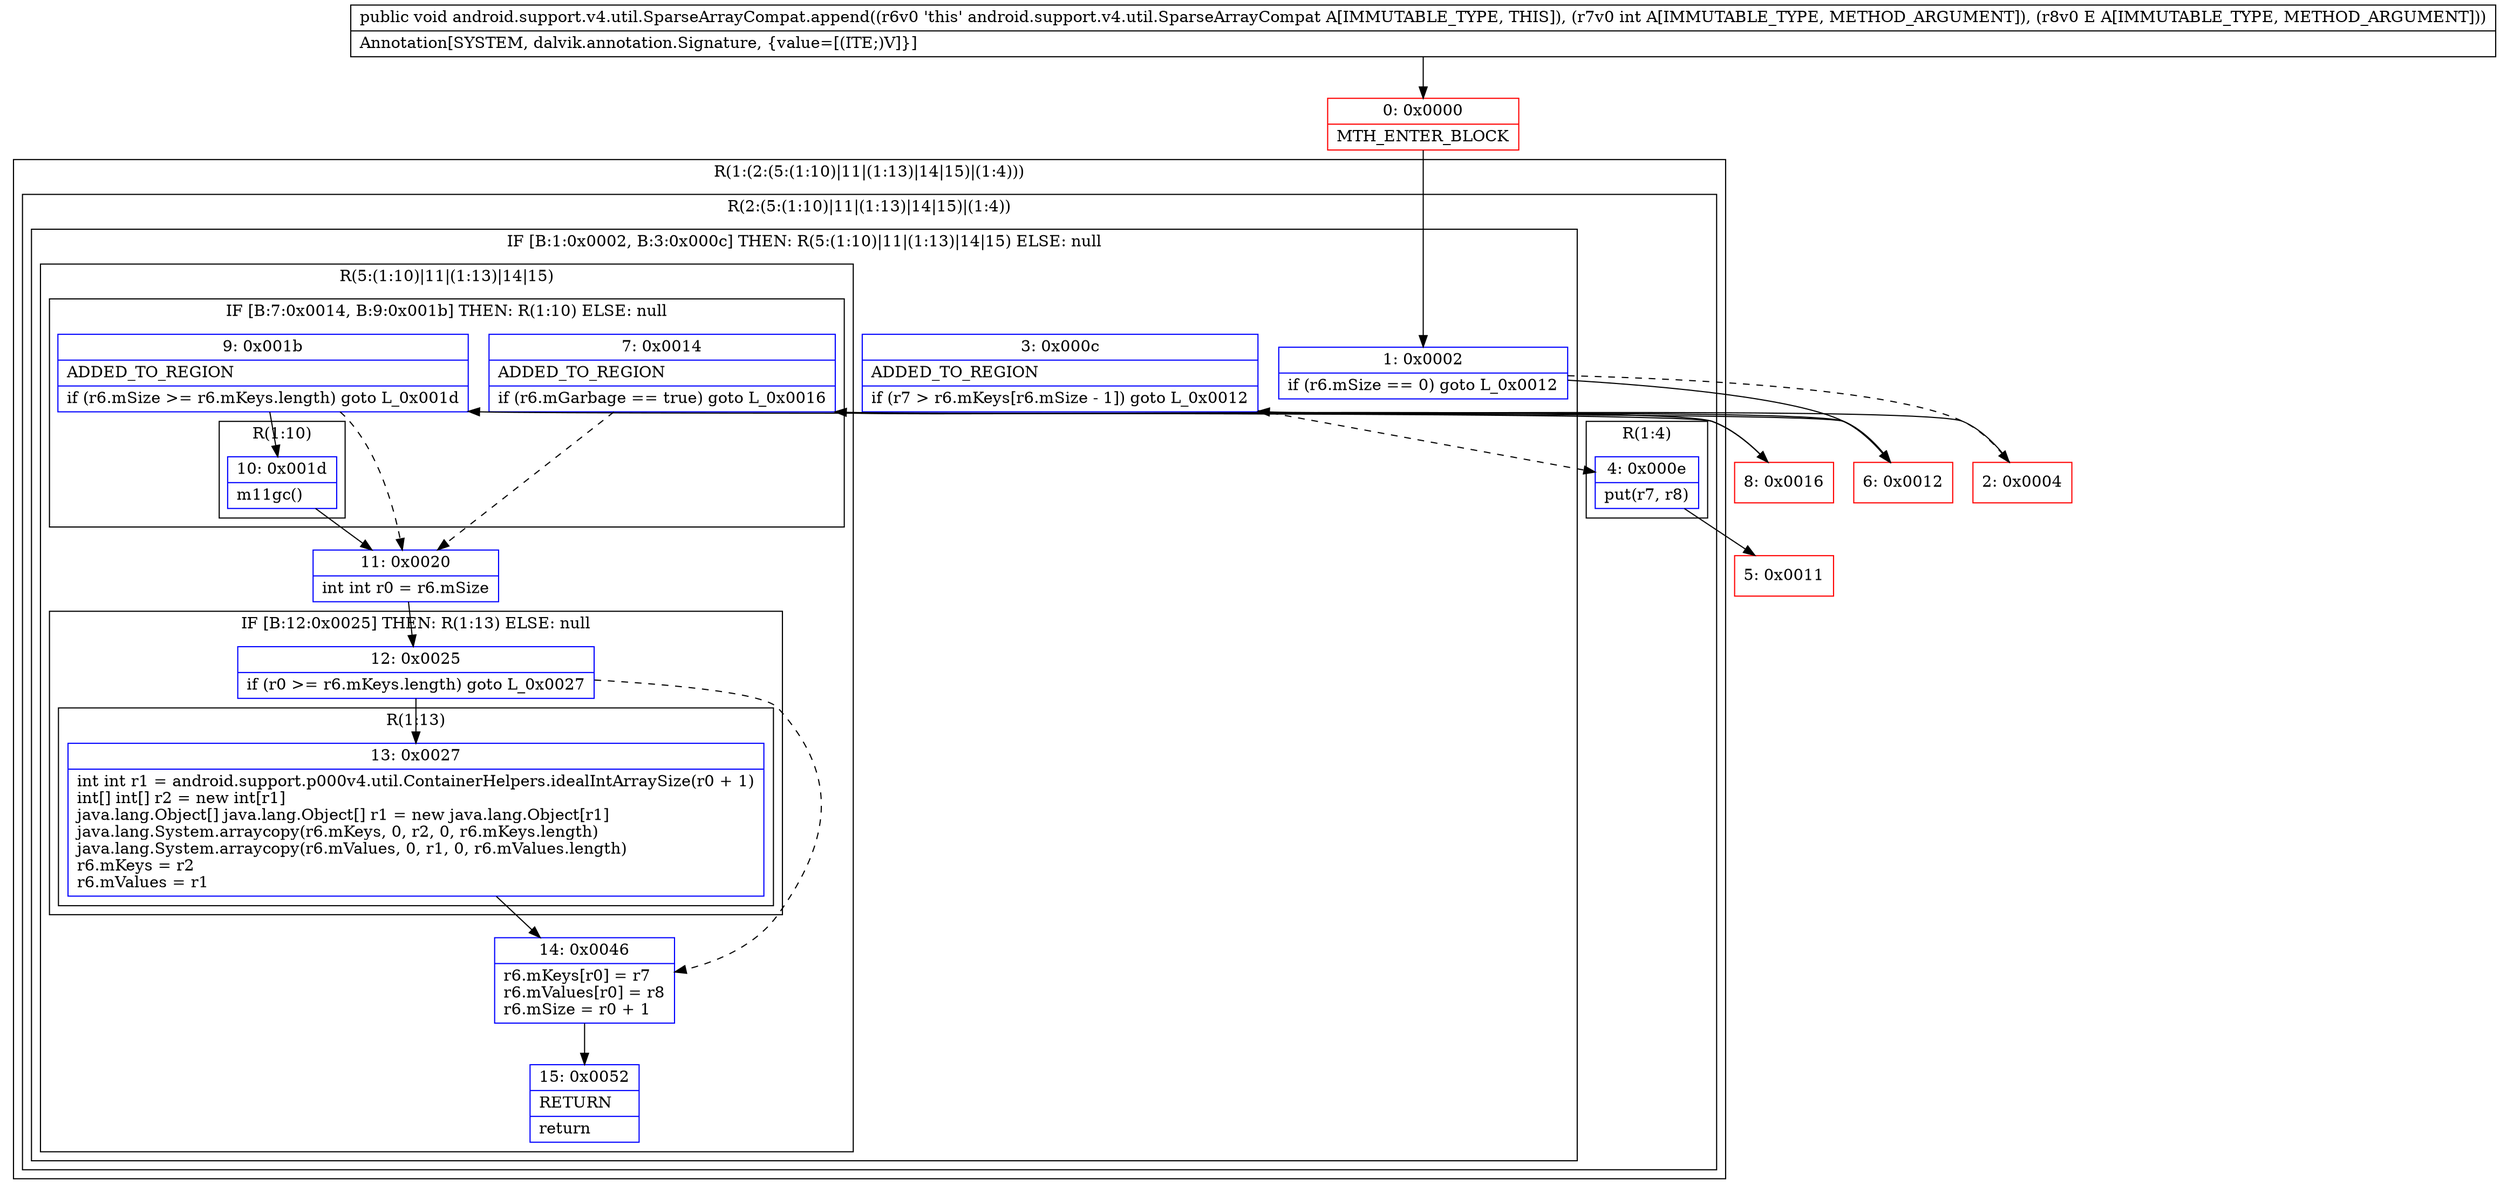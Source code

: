 digraph "CFG forandroid.support.v4.util.SparseArrayCompat.append(ILjava\/lang\/Object;)V" {
subgraph cluster_Region_1859306493 {
label = "R(1:(2:(5:(1:10)|11|(1:13)|14|15)|(1:4)))";
node [shape=record,color=blue];
subgraph cluster_Region_1829537116 {
label = "R(2:(5:(1:10)|11|(1:13)|14|15)|(1:4))";
node [shape=record,color=blue];
subgraph cluster_IfRegion_599066416 {
label = "IF [B:1:0x0002, B:3:0x000c] THEN: R(5:(1:10)|11|(1:13)|14|15) ELSE: null";
node [shape=record,color=blue];
Node_1 [shape=record,label="{1\:\ 0x0002|if (r6.mSize == 0) goto L_0x0012\l}"];
Node_3 [shape=record,label="{3\:\ 0x000c|ADDED_TO_REGION\l|if (r7 \> r6.mKeys[r6.mSize \- 1]) goto L_0x0012\l}"];
subgraph cluster_Region_817973065 {
label = "R(5:(1:10)|11|(1:13)|14|15)";
node [shape=record,color=blue];
subgraph cluster_IfRegion_395360240 {
label = "IF [B:7:0x0014, B:9:0x001b] THEN: R(1:10) ELSE: null";
node [shape=record,color=blue];
Node_7 [shape=record,label="{7\:\ 0x0014|ADDED_TO_REGION\l|if (r6.mGarbage == true) goto L_0x0016\l}"];
Node_9 [shape=record,label="{9\:\ 0x001b|ADDED_TO_REGION\l|if (r6.mSize \>= r6.mKeys.length) goto L_0x001d\l}"];
subgraph cluster_Region_1864713172 {
label = "R(1:10)";
node [shape=record,color=blue];
Node_10 [shape=record,label="{10\:\ 0x001d|m11gc()\l}"];
}
}
Node_11 [shape=record,label="{11\:\ 0x0020|int int r0 = r6.mSize\l}"];
subgraph cluster_IfRegion_1213742083 {
label = "IF [B:12:0x0025] THEN: R(1:13) ELSE: null";
node [shape=record,color=blue];
Node_12 [shape=record,label="{12\:\ 0x0025|if (r0 \>= r6.mKeys.length) goto L_0x0027\l}"];
subgraph cluster_Region_947774046 {
label = "R(1:13)";
node [shape=record,color=blue];
Node_13 [shape=record,label="{13\:\ 0x0027|int int r1 = android.support.p000v4.util.ContainerHelpers.idealIntArraySize(r0 + 1)\lint[] int[] r2 = new int[r1]\ljava.lang.Object[] java.lang.Object[] r1 = new java.lang.Object[r1]\ljava.lang.System.arraycopy(r6.mKeys, 0, r2, 0, r6.mKeys.length)\ljava.lang.System.arraycopy(r6.mValues, 0, r1, 0, r6.mValues.length)\lr6.mKeys = r2\lr6.mValues = r1\l}"];
}
}
Node_14 [shape=record,label="{14\:\ 0x0046|r6.mKeys[r0] = r7\lr6.mValues[r0] = r8\lr6.mSize = r0 + 1\l}"];
Node_15 [shape=record,label="{15\:\ 0x0052|RETURN\l|return\l}"];
}
}
subgraph cluster_Region_1711938825 {
label = "R(1:4)";
node [shape=record,color=blue];
Node_4 [shape=record,label="{4\:\ 0x000e|put(r7, r8)\l}"];
}
}
}
Node_0 [shape=record,color=red,label="{0\:\ 0x0000|MTH_ENTER_BLOCK\l}"];
Node_2 [shape=record,color=red,label="{2\:\ 0x0004}"];
Node_5 [shape=record,color=red,label="{5\:\ 0x0011}"];
Node_6 [shape=record,color=red,label="{6\:\ 0x0012}"];
Node_8 [shape=record,color=red,label="{8\:\ 0x0016}"];
MethodNode[shape=record,label="{public void android.support.v4.util.SparseArrayCompat.append((r6v0 'this' android.support.v4.util.SparseArrayCompat A[IMMUTABLE_TYPE, THIS]), (r7v0 int A[IMMUTABLE_TYPE, METHOD_ARGUMENT]), (r8v0 E A[IMMUTABLE_TYPE, METHOD_ARGUMENT]))  | Annotation[SYSTEM, dalvik.annotation.Signature, \{value=[(ITE;)V]\}]\l}"];
MethodNode -> Node_0;
Node_1 -> Node_2[style=dashed];
Node_1 -> Node_6;
Node_3 -> Node_4[style=dashed];
Node_3 -> Node_6;
Node_7 -> Node_8;
Node_7 -> Node_11[style=dashed];
Node_9 -> Node_10;
Node_9 -> Node_11[style=dashed];
Node_10 -> Node_11;
Node_11 -> Node_12;
Node_12 -> Node_13;
Node_12 -> Node_14[style=dashed];
Node_13 -> Node_14;
Node_14 -> Node_15;
Node_4 -> Node_5;
Node_0 -> Node_1;
Node_2 -> Node_3;
Node_6 -> Node_7;
Node_8 -> Node_9;
}


